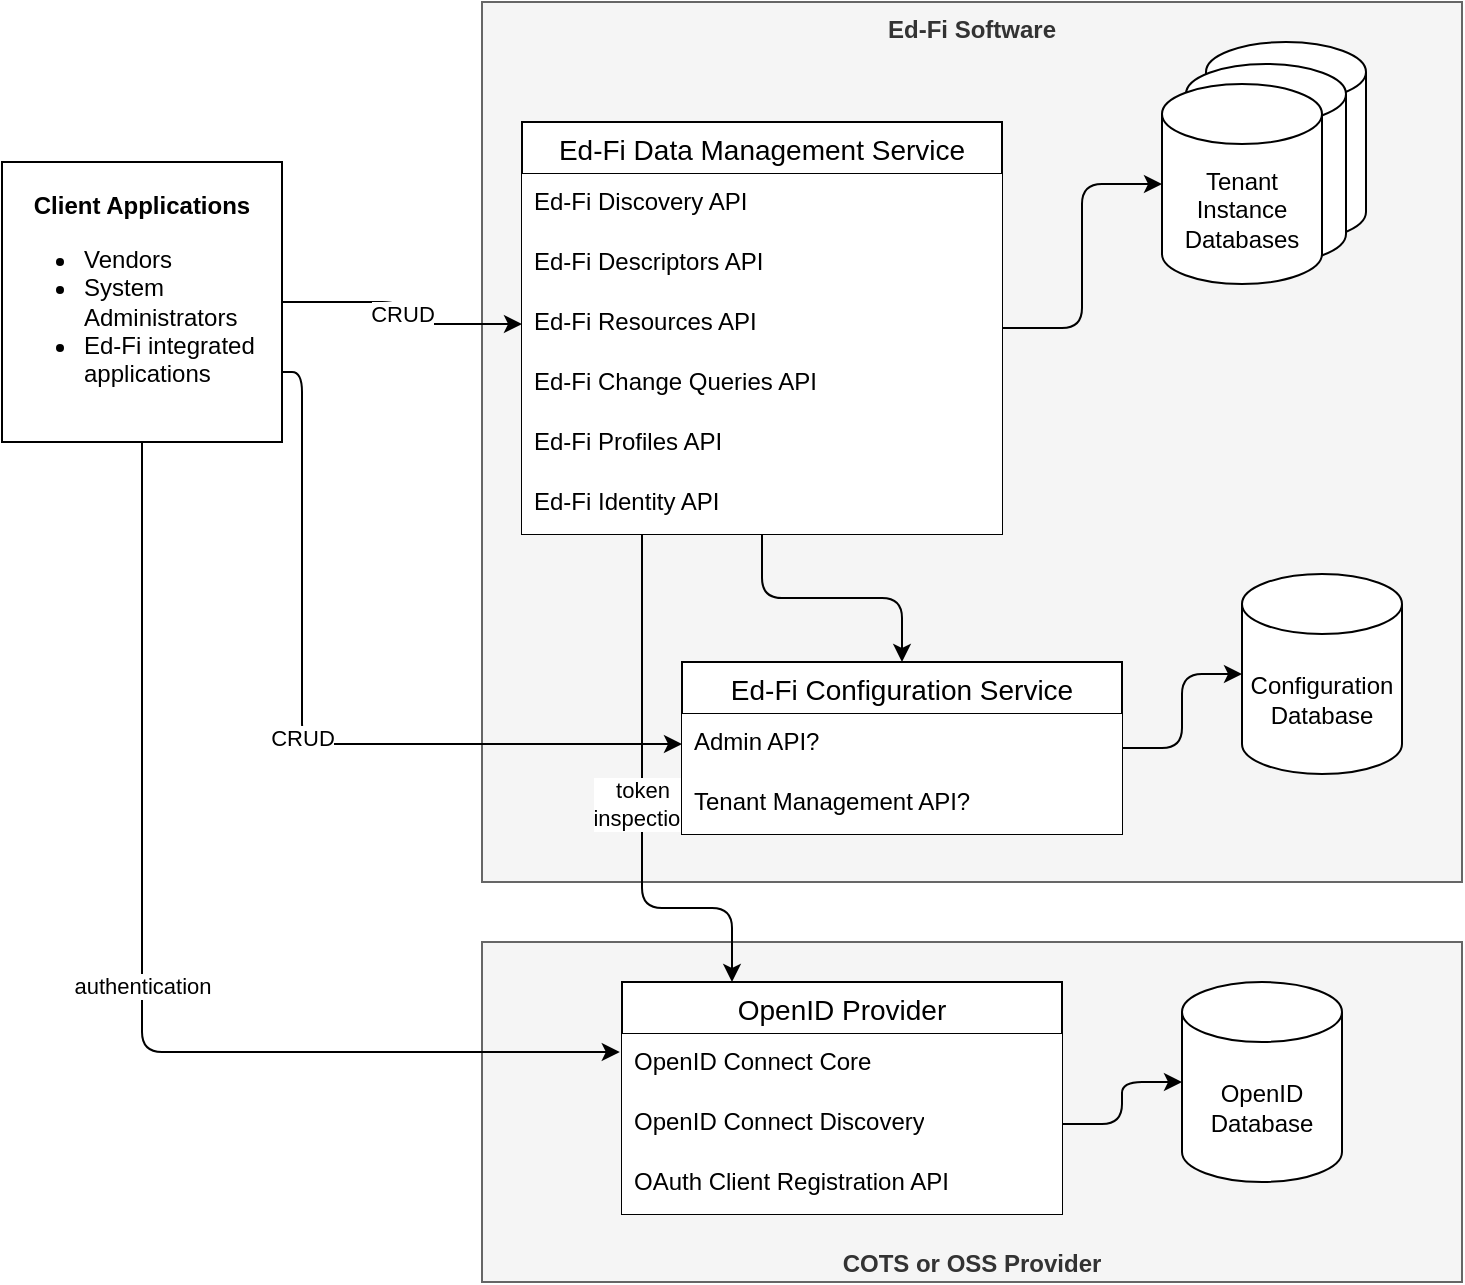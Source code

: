 <mxfile version="24.2.5" type="device" pages="2">
  <diagram name="System Architecture" id="v3n5sksxTkO3odkdHbcb">
    <mxGraphModel dx="1101" dy="838" grid="0" gridSize="10" guides="1" tooltips="1" connect="1" arrows="1" fold="1" page="1" pageScale="1" pageWidth="850" pageHeight="1100" math="0" shadow="0">
      <root>
        <mxCell id="0" />
        <mxCell id="1" parent="0" />
        <mxCell id="3cUGfOyQUR-D_pFPik-B-2" value="&lt;b&gt;Ed-Fi Software&lt;/b&gt;" style="rounded=0;whiteSpace=wrap;html=1;fillColor=#f5f5f5;fontColor=#333333;strokeColor=#666666;verticalAlign=top;" parent="1" vertex="1">
          <mxGeometry x="309" y="67" width="490" height="440" as="geometry" />
        </mxCell>
        <mxCell id="3cUGfOyQUR-D_pFPik-B-29" value="&lt;b&gt;COTS or OSS Provider&lt;/b&gt;" style="rounded=0;whiteSpace=wrap;html=1;fillColor=#f5f5f5;fontColor=#333333;strokeColor=#666666;verticalAlign=bottom;" parent="1" vertex="1">
          <mxGeometry x="309" y="537" width="490" height="170" as="geometry" />
        </mxCell>
        <mxCell id="3cUGfOyQUR-D_pFPik-B-40" value="CRUD" style="edgeStyle=orthogonalEdgeStyle;rounded=1;orthogonalLoop=1;jettySize=auto;html=1;entryX=0;entryY=0.5;entryDx=0;entryDy=0;curved=0;exitX=1;exitY=0.75;exitDx=0;exitDy=0;" parent="1" source="3cUGfOyQUR-D_pFPik-B-1" target="3cUGfOyQUR-D_pFPik-B-22" edge="1">
          <mxGeometry relative="1" as="geometry">
            <Array as="points">
              <mxPoint x="219" y="252" />
              <mxPoint x="219" y="438" />
            </Array>
          </mxGeometry>
        </mxCell>
        <mxCell id="3cUGfOyQUR-D_pFPik-B-1" value="&lt;b&gt;Client Applications&lt;/b&gt;&lt;div&gt;&lt;ul&gt;&lt;li style=&quot;text-align: left;&quot;&gt;Vendors&lt;/li&gt;&lt;li style=&quot;text-align: left;&quot;&gt;System Administrators&lt;/li&gt;&lt;li style=&quot;text-align: left;&quot;&gt;Ed-Fi integrated applications&lt;/li&gt;&lt;/ul&gt;&lt;/div&gt;" style="whiteSpace=wrap;html=1;aspect=fixed;" parent="1" vertex="1">
          <mxGeometry x="69" y="147" width="140" height="140" as="geometry" />
        </mxCell>
        <mxCell id="3cUGfOyQUR-D_pFPik-B-39" style="edgeStyle=orthogonalEdgeStyle;rounded=1;orthogonalLoop=1;jettySize=auto;html=1;curved=0;" parent="1" source="3cUGfOyQUR-D_pFPik-B-3" target="3cUGfOyQUR-D_pFPik-B-21" edge="1">
          <mxGeometry relative="1" as="geometry" />
        </mxCell>
        <mxCell id="3cUGfOyQUR-D_pFPik-B-41" value="token&lt;div&gt;inspection&lt;/div&gt;" style="edgeStyle=orthogonalEdgeStyle;rounded=1;orthogonalLoop=1;jettySize=auto;html=1;curved=0;entryX=0.25;entryY=0;entryDx=0;entryDy=0;" parent="1" source="3cUGfOyQUR-D_pFPik-B-3" target="3cUGfOyQUR-D_pFPik-B-31" edge="1">
          <mxGeometry relative="1" as="geometry">
            <Array as="points">
              <mxPoint x="389" y="520" />
              <mxPoint x="434" y="520" />
            </Array>
          </mxGeometry>
        </mxCell>
        <mxCell id="3cUGfOyQUR-D_pFPik-B-3" value="Ed-Fi Data Management Service" style="swimlane;fontStyle=0;childLayout=stackLayout;horizontal=1;startSize=26;horizontalStack=0;resizeParent=1;resizeParentMax=0;resizeLast=0;collapsible=1;marginBottom=0;align=center;fontSize=14;" parent="1" vertex="1">
          <mxGeometry x="329" y="127" width="240" height="206" as="geometry" />
        </mxCell>
        <mxCell id="3cUGfOyQUR-D_pFPik-B-4" value="Ed-Fi Discovery API" style="text;spacingLeft=4;spacingRight=4;overflow=hidden;rotatable=0;points=[[0,0.5],[1,0.5]];portConstraint=eastwest;fontSize=12;whiteSpace=wrap;html=1;fillColor=default;" parent="3cUGfOyQUR-D_pFPik-B-3" vertex="1">
          <mxGeometry y="26" width="240" height="30" as="geometry" />
        </mxCell>
        <mxCell id="3cUGfOyQUR-D_pFPik-B-5" value="Ed-Fi&amp;nbsp;Descriptors API" style="text;spacingLeft=4;spacingRight=4;overflow=hidden;rotatable=0;points=[[0,0.5],[1,0.5]];portConstraint=eastwest;fontSize=12;whiteSpace=wrap;html=1;fillColor=default;" parent="3cUGfOyQUR-D_pFPik-B-3" vertex="1">
          <mxGeometry y="56" width="240" height="30" as="geometry" />
        </mxCell>
        <mxCell id="3cUGfOyQUR-D_pFPik-B-6" value="Ed-Fi&amp;nbsp;Resources API" style="text;spacingLeft=4;spacingRight=4;overflow=hidden;rotatable=0;points=[[0,0.5],[1,0.5]];portConstraint=eastwest;fontSize=12;whiteSpace=wrap;html=1;fillColor=default;" parent="3cUGfOyQUR-D_pFPik-B-3" vertex="1">
          <mxGeometry y="86" width="240" height="30" as="geometry" />
        </mxCell>
        <mxCell id="3cUGfOyQUR-D_pFPik-B-8" value="Ed-Fi&amp;nbsp;Change Queries API" style="text;spacingLeft=4;spacingRight=4;overflow=hidden;rotatable=0;points=[[0,0.5],[1,0.5]];portConstraint=eastwest;fontSize=12;whiteSpace=wrap;html=1;fillColor=default;" parent="3cUGfOyQUR-D_pFPik-B-3" vertex="1">
          <mxGeometry y="116" width="240" height="30" as="geometry" />
        </mxCell>
        <mxCell id="3cUGfOyQUR-D_pFPik-B-9" value="Ed-Fi&amp;nbsp;Profiles API" style="text;spacingLeft=4;spacingRight=4;overflow=hidden;rotatable=0;points=[[0,0.5],[1,0.5]];portConstraint=eastwest;fontSize=12;whiteSpace=wrap;html=1;fillColor=default;" parent="3cUGfOyQUR-D_pFPik-B-3" vertex="1">
          <mxGeometry y="146" width="240" height="30" as="geometry" />
        </mxCell>
        <mxCell id="3cUGfOyQUR-D_pFPik-B-10" value="Ed-Fi&amp;nbsp;Identity API" style="text;spacingLeft=4;spacingRight=4;overflow=hidden;rotatable=0;points=[[0,0.5],[1,0.5]];portConstraint=eastwest;fontSize=12;whiteSpace=wrap;html=1;fillColor=default;" parent="3cUGfOyQUR-D_pFPik-B-3" vertex="1">
          <mxGeometry y="176" width="240" height="30" as="geometry" />
        </mxCell>
        <mxCell id="3cUGfOyQUR-D_pFPik-B-18" value="Configuration Database" style="shape=cylinder3;whiteSpace=wrap;html=1;boundedLbl=1;backgroundOutline=1;size=15;" parent="1" vertex="1">
          <mxGeometry x="689" y="353" width="80" height="100" as="geometry" />
        </mxCell>
        <mxCell id="3cUGfOyQUR-D_pFPik-B-20" value="" style="group" parent="1" vertex="1" connectable="0">
          <mxGeometry x="649" y="87" width="102" height="121" as="geometry" />
        </mxCell>
        <mxCell id="3cUGfOyQUR-D_pFPik-B-15" value="Tenant Instance Databases" style="shape=cylinder3;whiteSpace=wrap;html=1;boundedLbl=1;backgroundOutline=1;size=15;" parent="3cUGfOyQUR-D_pFPik-B-20" vertex="1">
          <mxGeometry x="22" width="80" height="100" as="geometry" />
        </mxCell>
        <mxCell id="3cUGfOyQUR-D_pFPik-B-14" value="Tenant Instance Databases" style="shape=cylinder3;whiteSpace=wrap;html=1;boundedLbl=1;backgroundOutline=1;size=15;" parent="3cUGfOyQUR-D_pFPik-B-20" vertex="1">
          <mxGeometry x="12" y="11" width="80" height="100" as="geometry" />
        </mxCell>
        <mxCell id="3cUGfOyQUR-D_pFPik-B-13" value="Tenant Instance Databases" style="shape=cylinder3;whiteSpace=wrap;html=1;boundedLbl=1;backgroundOutline=1;size=15;" parent="3cUGfOyQUR-D_pFPik-B-20" vertex="1">
          <mxGeometry y="21" width="80" height="100" as="geometry" />
        </mxCell>
        <mxCell id="3cUGfOyQUR-D_pFPik-B-37" style="edgeStyle=orthogonalEdgeStyle;rounded=1;orthogonalLoop=1;jettySize=auto;html=1;curved=0;" parent="1" source="3cUGfOyQUR-D_pFPik-B-21" target="3cUGfOyQUR-D_pFPik-B-18" edge="1">
          <mxGeometry relative="1" as="geometry" />
        </mxCell>
        <mxCell id="3cUGfOyQUR-D_pFPik-B-21" value="Ed-Fi Configuration Service" style="swimlane;fontStyle=0;childLayout=stackLayout;horizontal=1;startSize=26;horizontalStack=0;resizeParent=1;resizeParentMax=0;resizeLast=0;collapsible=1;marginBottom=0;align=center;fontSize=14;" parent="1" vertex="1">
          <mxGeometry x="409" y="397" width="220" height="86" as="geometry" />
        </mxCell>
        <mxCell id="3cUGfOyQUR-D_pFPik-B-22" value="Admin API?" style="text;spacingLeft=4;spacingRight=4;overflow=hidden;rotatable=0;points=[[0,0.5],[1,0.5]];portConstraint=eastwest;fontSize=12;whiteSpace=wrap;html=1;fillColor=default;" parent="3cUGfOyQUR-D_pFPik-B-21" vertex="1">
          <mxGeometry y="26" width="220" height="30" as="geometry" />
        </mxCell>
        <mxCell id="3cUGfOyQUR-D_pFPik-B-23" value="Tenant Management API?" style="text;spacingLeft=4;spacingRight=4;overflow=hidden;rotatable=0;points=[[0,0.5],[1,0.5]];portConstraint=eastwest;fontSize=12;whiteSpace=wrap;html=1;fillColor=default;" parent="3cUGfOyQUR-D_pFPik-B-21" vertex="1">
          <mxGeometry y="56" width="220" height="30" as="geometry" />
        </mxCell>
        <mxCell id="3cUGfOyQUR-D_pFPik-B-31" value="OpenID Provider" style="swimlane;fontStyle=0;childLayout=stackLayout;horizontal=1;startSize=26;horizontalStack=0;resizeParent=1;resizeParentMax=0;resizeLast=0;collapsible=1;marginBottom=0;align=center;fontSize=14;" parent="1" vertex="1">
          <mxGeometry x="379" y="557" width="220" height="116" as="geometry" />
        </mxCell>
        <mxCell id="3cUGfOyQUR-D_pFPik-B-32" value="OpenID Connect Core" style="text;spacingLeft=4;spacingRight=4;overflow=hidden;rotatable=0;points=[[0,0.5],[1,0.5]];portConstraint=eastwest;fontSize=12;whiteSpace=wrap;html=1;fillColor=default;" parent="3cUGfOyQUR-D_pFPik-B-31" vertex="1">
          <mxGeometry y="26" width="220" height="30" as="geometry" />
        </mxCell>
        <mxCell id="3cUGfOyQUR-D_pFPik-B-33" value="OpenID Connect Discovery" style="text;spacingLeft=4;spacingRight=4;overflow=hidden;rotatable=0;points=[[0,0.5],[1,0.5]];portConstraint=eastwest;fontSize=12;whiteSpace=wrap;html=1;fillColor=default;" parent="3cUGfOyQUR-D_pFPik-B-31" vertex="1">
          <mxGeometry y="56" width="220" height="30" as="geometry" />
        </mxCell>
        <mxCell id="3cUGfOyQUR-D_pFPik-B-34" value="OAuth Client Registration API" style="text;strokeColor=none;fillColor=default;spacingLeft=4;spacingRight=4;overflow=hidden;rotatable=0;points=[[0,0.5],[1,0.5]];portConstraint=eastwest;fontSize=12;whiteSpace=wrap;html=1;" parent="3cUGfOyQUR-D_pFPik-B-31" vertex="1">
          <mxGeometry y="86" width="220" height="30" as="geometry" />
        </mxCell>
        <mxCell id="3cUGfOyQUR-D_pFPik-B-19" value="OpenID Database" style="shape=cylinder3;whiteSpace=wrap;html=1;boundedLbl=1;backgroundOutline=1;size=15;" parent="1" vertex="1">
          <mxGeometry x="659" y="557" width="80" height="100" as="geometry" />
        </mxCell>
        <mxCell id="3cUGfOyQUR-D_pFPik-B-35" style="edgeStyle=orthogonalEdgeStyle;rounded=1;orthogonalLoop=1;jettySize=auto;html=1;curved=0;" parent="1" source="3cUGfOyQUR-D_pFPik-B-33" target="3cUGfOyQUR-D_pFPik-B-19" edge="1">
          <mxGeometry relative="1" as="geometry" />
        </mxCell>
        <mxCell id="3cUGfOyQUR-D_pFPik-B-36" style="edgeStyle=orthogonalEdgeStyle;rounded=1;orthogonalLoop=1;jettySize=auto;html=1;entryX=0;entryY=0.5;entryDx=0;entryDy=0;entryPerimeter=0;curved=0;" parent="1" source="3cUGfOyQUR-D_pFPik-B-3" target="3cUGfOyQUR-D_pFPik-B-13" edge="1">
          <mxGeometry relative="1" as="geometry" />
        </mxCell>
        <mxCell id="3cUGfOyQUR-D_pFPik-B-38" value="CRUD" style="edgeStyle=orthogonalEdgeStyle;rounded=1;orthogonalLoop=1;jettySize=auto;html=1;entryX=0;entryY=0.5;entryDx=0;entryDy=0;curved=0;" parent="1" source="3cUGfOyQUR-D_pFPik-B-1" target="3cUGfOyQUR-D_pFPik-B-6" edge="1">
          <mxGeometry relative="1" as="geometry" />
        </mxCell>
        <mxCell id="3cUGfOyQUR-D_pFPik-B-42" value="authentication" style="edgeStyle=orthogonalEdgeStyle;rounded=1;orthogonalLoop=1;jettySize=auto;html=1;curved=0;entryX=-0.005;entryY=0.3;entryDx=0;entryDy=0;entryPerimeter=0;" parent="1" source="3cUGfOyQUR-D_pFPik-B-1" target="3cUGfOyQUR-D_pFPik-B-32" edge="1">
          <mxGeometry relative="1" as="geometry">
            <mxPoint x="251" y="623" as="targetPoint" />
          </mxGeometry>
        </mxCell>
      </root>
    </mxGraphModel>
  </diagram>
  <diagram id="2ZB4XXBIGSUpJ7m5BPyF" name="DMS DB">
    <mxGraphModel dx="1101" dy="838" grid="1" gridSize="10" guides="1" tooltips="1" connect="1" arrows="1" fold="1" page="1" pageScale="1" pageWidth="850" pageHeight="1100" math="0" shadow="0">
      <root>
        <mxCell id="0" />
        <mxCell id="1" parent="0" />
        <mxCell id="do90hbiQsA3nd3YPqLk_-1" value="List" style="swimlane;fontStyle=0;childLayout=stackLayout;horizontal=1;startSize=26;horizontalStack=0;resizeParent=1;resizeParentMax=0;resizeLast=0;collapsible=1;marginBottom=0;align=center;fontSize=14;" vertex="1" parent="1">
          <mxGeometry x="340" y="380" width="160" height="116" as="geometry" />
        </mxCell>
        <mxCell id="do90hbiQsA3nd3YPqLk_-2" value="Item 1" style="text;strokeColor=none;fillColor=none;spacingLeft=4;spacingRight=4;overflow=hidden;rotatable=0;points=[[0,0.5],[1,0.5]];portConstraint=eastwest;fontSize=12;whiteSpace=wrap;html=1;" vertex="1" parent="do90hbiQsA3nd3YPqLk_-1">
          <mxGeometry y="26" width="160" height="30" as="geometry" />
        </mxCell>
        <mxCell id="do90hbiQsA3nd3YPqLk_-3" value="Item 2" style="text;strokeColor=none;fillColor=none;spacingLeft=4;spacingRight=4;overflow=hidden;rotatable=0;points=[[0,0.5],[1,0.5]];portConstraint=eastwest;fontSize=12;whiteSpace=wrap;html=1;" vertex="1" parent="do90hbiQsA3nd3YPqLk_-1">
          <mxGeometry y="56" width="160" height="30" as="geometry" />
        </mxCell>
        <mxCell id="do90hbiQsA3nd3YPqLk_-4" value="Item 3" style="text;strokeColor=none;fillColor=none;spacingLeft=4;spacingRight=4;overflow=hidden;rotatable=0;points=[[0,0.5],[1,0.5]];portConstraint=eastwest;fontSize=12;whiteSpace=wrap;html=1;" vertex="1" parent="do90hbiQsA3nd3YPqLk_-1">
          <mxGeometry y="86" width="160" height="30" as="geometry" />
        </mxCell>
      </root>
    </mxGraphModel>
  </diagram>
</mxfile>
